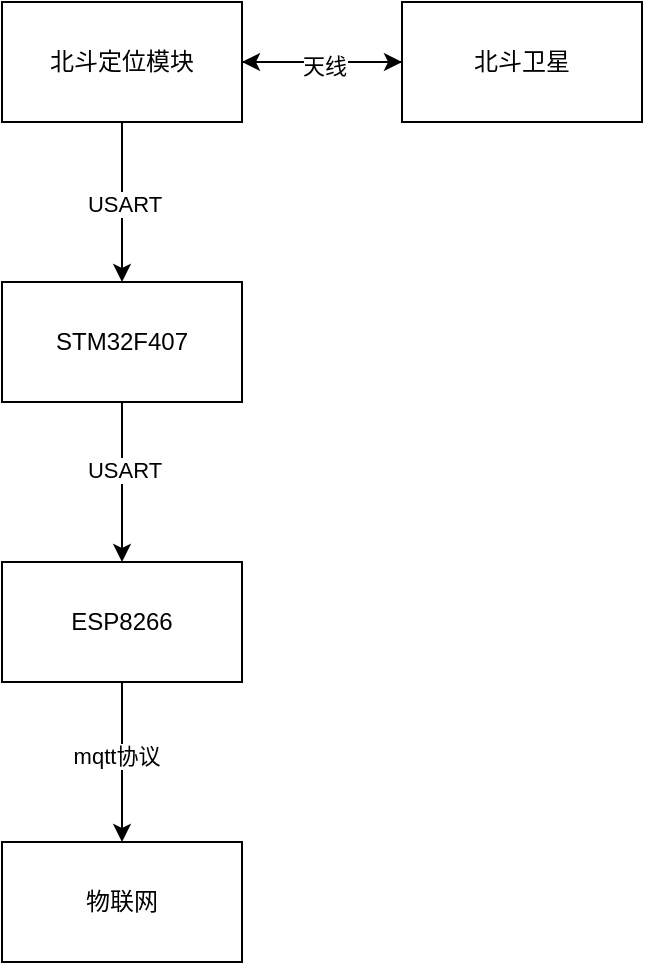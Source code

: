<mxfile version="22.1.4" type="github">
  <diagram name="第 1 页" id="Ca8JibwiIeJ3WIZrLWk-">
    <mxGraphModel dx="1042" dy="581" grid="1" gridSize="10" guides="1" tooltips="1" connect="1" arrows="1" fold="1" page="1" pageScale="1" pageWidth="827" pageHeight="1169" math="0" shadow="0">
      <root>
        <mxCell id="0" />
        <mxCell id="1" parent="0" />
        <mxCell id="x6JHzJ7l4RsxqSKgYVP_-5" value="" style="edgeStyle=orthogonalEdgeStyle;rounded=0;orthogonalLoop=1;jettySize=auto;html=1;" edge="1" parent="1" source="x6JHzJ7l4RsxqSKgYVP_-1" target="x6JHzJ7l4RsxqSKgYVP_-4">
          <mxGeometry relative="1" as="geometry" />
        </mxCell>
        <mxCell id="x6JHzJ7l4RsxqSKgYVP_-9" value="" style="edgeStyle=orthogonalEdgeStyle;rounded=0;orthogonalLoop=1;jettySize=auto;html=1;" edge="1" parent="1" source="x6JHzJ7l4RsxqSKgYVP_-1" target="x6JHzJ7l4RsxqSKgYVP_-8">
          <mxGeometry relative="1" as="geometry" />
        </mxCell>
        <mxCell id="x6JHzJ7l4RsxqSKgYVP_-10" value="USART" style="edgeLabel;html=1;align=center;verticalAlign=middle;resizable=0;points=[];" vertex="1" connectable="0" parent="x6JHzJ7l4RsxqSKgYVP_-9">
          <mxGeometry x="0.025" y="1" relative="1" as="geometry">
            <mxPoint as="offset" />
          </mxGeometry>
        </mxCell>
        <mxCell id="x6JHzJ7l4RsxqSKgYVP_-1" value="北斗定位模块" style="rounded=0;whiteSpace=wrap;html=1;" vertex="1" parent="1">
          <mxGeometry x="110" y="160" width="120" height="60" as="geometry" />
        </mxCell>
        <mxCell id="x6JHzJ7l4RsxqSKgYVP_-7" style="edgeStyle=orthogonalEdgeStyle;rounded=0;orthogonalLoop=1;jettySize=auto;html=1;entryX=1;entryY=0.5;entryDx=0;entryDy=0;" edge="1" parent="1" source="x6JHzJ7l4RsxqSKgYVP_-4" target="x6JHzJ7l4RsxqSKgYVP_-1">
          <mxGeometry relative="1" as="geometry" />
        </mxCell>
        <mxCell id="x6JHzJ7l4RsxqSKgYVP_-14" value="天线" style="edgeLabel;html=1;align=center;verticalAlign=middle;resizable=0;points=[];" vertex="1" connectable="0" parent="x6JHzJ7l4RsxqSKgYVP_-7">
          <mxGeometry x="-0.02" y="2" relative="1" as="geometry">
            <mxPoint as="offset" />
          </mxGeometry>
        </mxCell>
        <mxCell id="x6JHzJ7l4RsxqSKgYVP_-4" value="北斗卫星" style="whiteSpace=wrap;html=1;rounded=0;" vertex="1" parent="1">
          <mxGeometry x="310" y="160" width="120" height="60" as="geometry" />
        </mxCell>
        <mxCell id="x6JHzJ7l4RsxqSKgYVP_-16" value="" style="edgeStyle=orthogonalEdgeStyle;rounded=0;orthogonalLoop=1;jettySize=auto;html=1;" edge="1" parent="1" source="x6JHzJ7l4RsxqSKgYVP_-8" target="x6JHzJ7l4RsxqSKgYVP_-15">
          <mxGeometry relative="1" as="geometry" />
        </mxCell>
        <mxCell id="x6JHzJ7l4RsxqSKgYVP_-17" value="USART" style="edgeLabel;html=1;align=center;verticalAlign=middle;resizable=0;points=[];" vertex="1" connectable="0" parent="x6JHzJ7l4RsxqSKgYVP_-16">
          <mxGeometry x="-0.15" y="1" relative="1" as="geometry">
            <mxPoint as="offset" />
          </mxGeometry>
        </mxCell>
        <mxCell id="x6JHzJ7l4RsxqSKgYVP_-8" value="STM32F407" style="whiteSpace=wrap;html=1;rounded=0;" vertex="1" parent="1">
          <mxGeometry x="110" y="300" width="120" height="60" as="geometry" />
        </mxCell>
        <mxCell id="x6JHzJ7l4RsxqSKgYVP_-19" value="" style="edgeStyle=orthogonalEdgeStyle;rounded=0;orthogonalLoop=1;jettySize=auto;html=1;" edge="1" parent="1" source="x6JHzJ7l4RsxqSKgYVP_-15" target="x6JHzJ7l4RsxqSKgYVP_-18">
          <mxGeometry relative="1" as="geometry" />
        </mxCell>
        <mxCell id="x6JHzJ7l4RsxqSKgYVP_-20" value="mqtt协议" style="edgeLabel;html=1;align=center;verticalAlign=middle;resizable=0;points=[];" vertex="1" connectable="0" parent="x6JHzJ7l4RsxqSKgYVP_-19">
          <mxGeometry x="-0.085" y="-3" relative="1" as="geometry">
            <mxPoint as="offset" />
          </mxGeometry>
        </mxCell>
        <mxCell id="x6JHzJ7l4RsxqSKgYVP_-15" value="ESP8266" style="whiteSpace=wrap;html=1;rounded=0;" vertex="1" parent="1">
          <mxGeometry x="110" y="440" width="120" height="60" as="geometry" />
        </mxCell>
        <mxCell id="x6JHzJ7l4RsxqSKgYVP_-18" value="物联网" style="whiteSpace=wrap;html=1;rounded=0;" vertex="1" parent="1">
          <mxGeometry x="110" y="580" width="120" height="60" as="geometry" />
        </mxCell>
      </root>
    </mxGraphModel>
  </diagram>
</mxfile>
